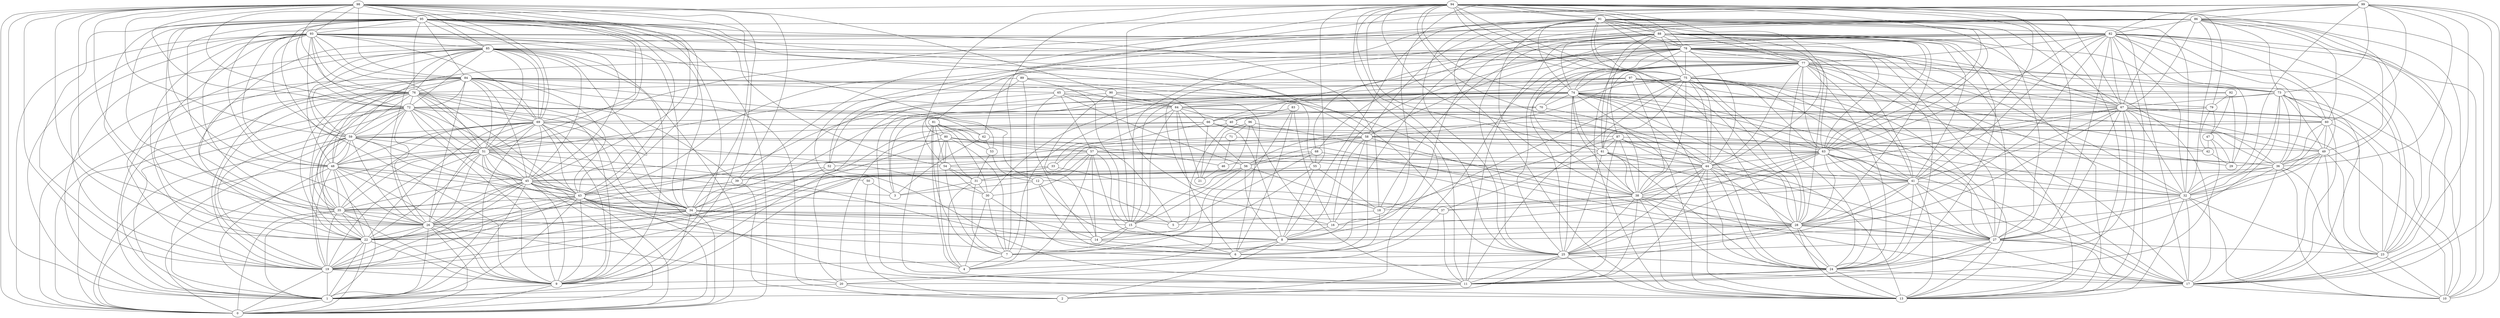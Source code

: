 digraph "sensornet-topology" {
label = "";
rankdir="BT";"0"->"1" [arrowhead = "both"] 
"0"->"9" [arrowhead = "both"] 
"0"->"19" [arrowhead = "both"] 
"0"->"22" [arrowhead = "both"] 
"0"->"26" [arrowhead = "both"] 
"0"->"34" [arrowhead = "both"] 
"0"->"35" [arrowhead = "both"] 
"0"->"43" [arrowhead = "both"] 
"0"->"45" [arrowhead = "both"] 
"0"->"48" [arrowhead = "both"] 
"0"->"51" [arrowhead = "both"] 
"0"->"59" [arrowhead = "both"] 
"0"->"69" [arrowhead = "both"] 
"0"->"72" [arrowhead = "both"] 
"0"->"76" [arrowhead = "both"] 
"0"->"84" [arrowhead = "both"] 
"0"->"85" [arrowhead = "both"] 
"0"->"93" [arrowhead = "both"] 
"0"->"95" [arrowhead = "both"] 
"0"->"98" [arrowhead = "both"] 
"1"->"9" [arrowhead = "both"] 
"1"->"19" [arrowhead = "both"] 
"1"->"20" [arrowhead = "both"] 
"1"->"22" [arrowhead = "both"] 
"1"->"25" [arrowhead = "both"] 
"1"->"26" [arrowhead = "both"] 
"1"->"34" [arrowhead = "both"] 
"1"->"35" [arrowhead = "both"] 
"1"->"43" [arrowhead = "both"] 
"1"->"45" [arrowhead = "both"] 
"1"->"48" [arrowhead = "both"] 
"1"->"59" [arrowhead = "both"] 
"1"->"69" [arrowhead = "both"] 
"1"->"72" [arrowhead = "both"] 
"1"->"76" [arrowhead = "both"] 
"1"->"84" [arrowhead = "both"] 
"1"->"85" [arrowhead = "both"] 
"1"->"93" [arrowhead = "both"] 
"1"->"95" [arrowhead = "both"] 
"1"->"98" [arrowhead = "both"] 
"2"->"8" [arrowhead = "both"] 
"2"->"11" [arrowhead = "both"] 
"2"->"39" [arrowhead = "both"] 
"2"->"50" [arrowhead = "both"] 
"2"->"84" [arrowhead = "both"] 
"2"->"89" [arrowhead = "both"] 
"3"->"12" [arrowhead = "both"] 
"3"->"31" [arrowhead = "both"] 
"3"->"50" [arrowhead = "both"] 
"3"->"51" [arrowhead = "both"] 
"3"->"62" [arrowhead = "both"] 
"3"->"79" [arrowhead = "both"] 
"3"->"92" [arrowhead = "both"] 
"4"->"7" [arrowhead = "both"] 
"4"->"30" [arrowhead = "both"] 
"4"->"31" [arrowhead = "both"] 
"4"->"45" [arrowhead = "both"] 
"4"->"57" [arrowhead = "both"] 
"4"->"80" [arrowhead = "both"] 
"4"->"81" [arrowhead = "both"] 
"4"->"83" [arrowhead = "both"] 
"4"->"89" [arrowhead = "both"] 
"5"->"18" [arrowhead = "both"] 
"5"->"45" [arrowhead = "both"] 
"5"->"54" [arrowhead = "both"] 
"5"->"68" [arrowhead = "both"] 
"5"->"80" [arrowhead = "both"] 
"6"->"8" [arrowhead = "both"] 
"6"->"12" [arrowhead = "both"] 
"6"->"14" [arrowhead = "both"] 
"6"->"15" [arrowhead = "both"] 
"6"->"18" [arrowhead = "both"] 
"6"->"30" [arrowhead = "both"] 
"6"->"58" [arrowhead = "both"] 
"6"->"64" [arrowhead = "both"] 
"6"->"65" [arrowhead = "both"] 
"6"->"78" [arrowhead = "both"] 
"6"->"83" [arrowhead = "both"] 
"7"->"8" [arrowhead = "both"] 
"7"->"15" [arrowhead = "both"] 
"7"->"30" [arrowhead = "both"] 
"7"->"31" [arrowhead = "both"] 
"7"->"54" [arrowhead = "both"] 
"7"->"55" [arrowhead = "both"] 
"7"->"58" [arrowhead = "both"] 
"7"->"73" [arrowhead = "both"] 
"7"->"80" [arrowhead = "both"] 
"7"->"81" [arrowhead = "both"] 
"7"->"94" [arrowhead = "both"] 
"8"->"12" [arrowhead = "both"] 
"8"->"16" [arrowhead = "both"] 
"8"->"28" [arrowhead = "both"] 
"8"->"36" [arrowhead = "both"] 
"8"->"43" [arrowhead = "both"] 
"8"->"55" [arrowhead = "both"] 
"8"->"56" [arrowhead = "both"] 
"8"->"57" [arrowhead = "both"] 
"8"->"66" [arrowhead = "both"] 
"8"->"78" [arrowhead = "both"] 
"8"->"86" [arrowhead = "both"] 
"8"->"91" [arrowhead = "both"] 
"8"->"99" [arrowhead = "both"] 
"9"->"19" [arrowhead = "both"] 
"9"->"22" [arrowhead = "both"] 
"9"->"26" [arrowhead = "both"] 
"9"->"28" [arrowhead = "both"] 
"9"->"35" [arrowhead = "both"] 
"9"->"43" [arrowhead = "both"] 
"9"->"45" [arrowhead = "both"] 
"9"->"48" [arrowhead = "both"] 
"9"->"51" [arrowhead = "both"] 
"9"->"69" [arrowhead = "both"] 
"9"->"71" [arrowhead = "both"] 
"9"->"72" [arrowhead = "both"] 
"9"->"76" [arrowhead = "both"] 
"9"->"80" [arrowhead = "both"] 
"9"->"85" [arrowhead = "both"] 
"9"->"93" [arrowhead = "both"] 
"9"->"95" [arrowhead = "both"] 
"9"->"98" [arrowhead = "both"] 
"10"->"17" [arrowhead = "both"] 
"10"->"23" [arrowhead = "both"] 
"10"->"32" [arrowhead = "both"] 
"10"->"36" [arrowhead = "both"] 
"10"->"49" [arrowhead = "both"] 
"10"->"66" [arrowhead = "both"] 
"10"->"67" [arrowhead = "both"] 
"10"->"73" [arrowhead = "both"] 
"10"->"82" [arrowhead = "both"] 
"10"->"86" [arrowhead = "both"] 
"10"->"99" [arrowhead = "both"] 
"11"->"24" [arrowhead = "both"] 
"11"->"25" [arrowhead = "both"] 
"11"->"27" [arrowhead = "both"] 
"11"->"37" [arrowhead = "both"] 
"11"->"38" [arrowhead = "both"] 
"11"->"44" [arrowhead = "both"] 
"11"->"47" [arrowhead = "both"] 
"11"->"52" [arrowhead = "both"] 
"11"->"74" [arrowhead = "both"] 
"11"->"75" [arrowhead = "both"] 
"11"->"81" [arrowhead = "both"] 
"11"->"87" [arrowhead = "both"] 
"11"->"88" [arrowhead = "both"] 
"11"->"94" [arrowhead = "both"] 
"11"->"96" [arrowhead = "both"] 
"12"->"49" [arrowhead = "both"] 
"12"->"53" [arrowhead = "both"] 
"12"->"72" [arrowhead = "both"] 
"13"->"17" [arrowhead = "both"] 
"13"->"20" [arrowhead = "both"] 
"13"->"24" [arrowhead = "both"] 
"13"->"25" [arrowhead = "both"] 
"13"->"27" [arrowhead = "both"] 
"13"->"28" [arrowhead = "both"] 
"13"->"32" [arrowhead = "both"] 
"13"->"38" [arrowhead = "both"] 
"13"->"41" [arrowhead = "both"] 
"13"->"43" [arrowhead = "both"] 
"13"->"44" [arrowhead = "both"] 
"13"->"67" [arrowhead = "both"] 
"13"->"74" [arrowhead = "both"] 
"13"->"75" [arrowhead = "both"] 
"13"->"77" [arrowhead = "both"] 
"13"->"78" [arrowhead = "both"] 
"13"->"82" [arrowhead = "both"] 
"13"->"87" [arrowhead = "both"] 
"13"->"88" [arrowhead = "both"] 
"13"->"91" [arrowhead = "both"] 
"13"->"94" [arrowhead = "both"] 
"14"->"15" [arrowhead = "both"] 
"14"->"34" [arrowhead = "both"] 
"14"->"40" [arrowhead = "both"] 
"14"->"43" [arrowhead = "both"] 
"14"->"56" [arrowhead = "both"] 
"14"->"57" [arrowhead = "both"] 
"14"->"65" [arrowhead = "both"] 
"14"->"90" [arrowhead = "both"] 
"15"->"34" [arrowhead = "both"] 
"15"->"56" [arrowhead = "both"] 
"15"->"57" [arrowhead = "both"] 
"15"->"64" [arrowhead = "both"] 
"15"->"82" [arrowhead = "both"] 
"15"->"89" [arrowhead = "both"] 
"15"->"90" [arrowhead = "both"] 
"15"->"96" [arrowhead = "both"] 
"15"->"97" [arrowhead = "both"] 
"16"->"33" [arrowhead = "both"] 
"16"->"34" [arrowhead = "both"] 
"16"->"58" [arrowhead = "both"] 
"16"->"63" [arrowhead = "both"] 
"16"->"75" [arrowhead = "both"] 
"16"->"83" [arrowhead = "both"] 
"16"->"86" [arrowhead = "both"] 
"17"->"23" [arrowhead = "both"] 
"17"->"24" [arrowhead = "both"] 
"17"->"27" [arrowhead = "both"] 
"17"->"28" [arrowhead = "both"] 
"17"->"32" [arrowhead = "both"] 
"17"->"35" [arrowhead = "both"] 
"17"->"36" [arrowhead = "both"] 
"17"->"38" [arrowhead = "both"] 
"17"->"41" [arrowhead = "both"] 
"17"->"49" [arrowhead = "both"] 
"17"->"60" [arrowhead = "both"] 
"17"->"63" [arrowhead = "both"] 
"17"->"73" [arrowhead = "both"] 
"17"->"74" [arrowhead = "both"] 
"17"->"77" [arrowhead = "both"] 
"17"->"78" [arrowhead = "both"] 
"17"->"82" [arrowhead = "both"] 
"17"->"86" [arrowhead = "both"] 
"17"->"91" [arrowhead = "both"] 
"17"->"99" [arrowhead = "both"] 
"18"->"38" [arrowhead = "both"] 
"18"->"55" [arrowhead = "both"] 
"18"->"56" [arrowhead = "both"] 
"18"->"82" [arrowhead = "both"] 
"18"->"87" [arrowhead = "both"] 
"18"->"95" [arrowhead = "both"] 
"19"->"22" [arrowhead = "both"] 
"19"->"25" [arrowhead = "both"] 
"19"->"26" [arrowhead = "both"] 
"19"->"34" [arrowhead = "both"] 
"19"->"35" [arrowhead = "both"] 
"19"->"36" [arrowhead = "both"] 
"19"->"43" [arrowhead = "both"] 
"19"->"45" [arrowhead = "both"] 
"19"->"48" [arrowhead = "both"] 
"19"->"51" [arrowhead = "both"] 
"19"->"52" [arrowhead = "both"] 
"19"->"59" [arrowhead = "both"] 
"19"->"72" [arrowhead = "both"] 
"19"->"76" [arrowhead = "both"] 
"19"->"84" [arrowhead = "both"] 
"19"->"85" [arrowhead = "both"] 
"19"->"93" [arrowhead = "both"] 
"19"->"95" [arrowhead = "both"] 
"19"->"98" [arrowhead = "both"] 
"20"->"24" [arrowhead = "both"] 
"20"->"26" [arrowhead = "both"] 
"20"->"37" [arrowhead = "both"] 
"20"->"40" [arrowhead = "both"] 
"20"->"90" [arrowhead = "both"] 
"21"->"46" [arrowhead = "both"] 
"21"->"64" [arrowhead = "both"] 
"21"->"66" [arrowhead = "both"] 
"21"->"96" [arrowhead = "both"] 
"22"->"26" [arrowhead = "both"] 
"22"->"28" [arrowhead = "both"] 
"22"->"34" [arrowhead = "both"] 
"22"->"35" [arrowhead = "both"] 
"22"->"43" [arrowhead = "both"] 
"22"->"44" [arrowhead = "both"] 
"22"->"45" [arrowhead = "both"] 
"22"->"48" [arrowhead = "both"] 
"22"->"51" [arrowhead = "both"] 
"22"->"59" [arrowhead = "both"] 
"22"->"69" [arrowhead = "both"] 
"22"->"74" [arrowhead = "both"] 
"22"->"76" [arrowhead = "both"] 
"22"->"84" [arrowhead = "both"] 
"22"->"85" [arrowhead = "both"] 
"22"->"93" [arrowhead = "both"] 
"22"->"95" [arrowhead = "both"] 
"22"->"98" [arrowhead = "both"] 
"23"->"27" [arrowhead = "both"] 
"23"->"32" [arrowhead = "both"] 
"23"->"36" [arrowhead = "both"] 
"23"->"49" [arrowhead = "both"] 
"23"->"60" [arrowhead = "both"] 
"23"->"67" [arrowhead = "both"] 
"23"->"77" [arrowhead = "both"] 
"23"->"82" [arrowhead = "both"] 
"23"->"86" [arrowhead = "both"] 
"23"->"89" [arrowhead = "both"] 
"23"->"99" [arrowhead = "both"] 
"24"->"25" [arrowhead = "both"] 
"24"->"27" [arrowhead = "both"] 
"24"->"28" [arrowhead = "both"] 
"24"->"38" [arrowhead = "both"] 
"24"->"41" [arrowhead = "both"] 
"24"->"44" [arrowhead = "both"] 
"24"->"61" [arrowhead = "both"] 
"24"->"63" [arrowhead = "both"] 
"24"->"67" [arrowhead = "both"] 
"24"->"70" [arrowhead = "both"] 
"24"->"75" [arrowhead = "both"] 
"24"->"77" [arrowhead = "both"] 
"24"->"78" [arrowhead = "both"] 
"24"->"88" [arrowhead = "both"] 
"24"->"91" [arrowhead = "both"] 
"24"->"94" [arrowhead = "both"] 
"25"->"27" [arrowhead = "both"] 
"25"->"28" [arrowhead = "both"] 
"25"->"38" [arrowhead = "both"] 
"25"->"41" [arrowhead = "both"] 
"25"->"44" [arrowhead = "both"] 
"25"->"51" [arrowhead = "both"] 
"25"->"61" [arrowhead = "both"] 
"25"->"63" [arrowhead = "both"] 
"25"->"74" [arrowhead = "both"] 
"25"->"77" [arrowhead = "both"] 
"25"->"78" [arrowhead = "both"] 
"25"->"88" [arrowhead = "both"] 
"25"->"91" [arrowhead = "both"] 
"25"->"94" [arrowhead = "both"] 
"25"->"95" [arrowhead = "both"] 
"26"->"33" [arrowhead = "both"] 
"26"->"34" [arrowhead = "both"] 
"26"->"35" [arrowhead = "both"] 
"26"->"39" [arrowhead = "both"] 
"26"->"43" [arrowhead = "both"] 
"26"->"45" [arrowhead = "both"] 
"26"->"48" [arrowhead = "both"] 
"26"->"51" [arrowhead = "both"] 
"26"->"59" [arrowhead = "both"] 
"26"->"69" [arrowhead = "both"] 
"26"->"72" [arrowhead = "both"] 
"26"->"84" [arrowhead = "both"] 
"26"->"85" [arrowhead = "both"] 
"26"->"88" [arrowhead = "both"] 
"26"->"93" [arrowhead = "both"] 
"26"->"95" [arrowhead = "both"] 
"26"->"98" [arrowhead = "both"] 
"27"->"28" [arrowhead = "both"] 
"27"->"32" [arrowhead = "both"] 
"27"->"41" [arrowhead = "both"] 
"27"->"44" [arrowhead = "both"] 
"27"->"51" [arrowhead = "both"] 
"27"->"61" [arrowhead = "both"] 
"27"->"63" [arrowhead = "both"] 
"27"->"67" [arrowhead = "both"] 
"27"->"73" [arrowhead = "both"] 
"27"->"74" [arrowhead = "both"] 
"27"->"75" [arrowhead = "both"] 
"27"->"78" [arrowhead = "both"] 
"27"->"82" [arrowhead = "both"] 
"27"->"91" [arrowhead = "both"] 
"27"->"93" [arrowhead = "both"] 
"27"->"94" [arrowhead = "both"] 
"28"->"32" [arrowhead = "both"] 
"28"->"34" [arrowhead = "both"] 
"28"->"38" [arrowhead = "both"] 
"28"->"41" [arrowhead = "both"] 
"28"->"44" [arrowhead = "both"] 
"28"->"58" [arrowhead = "both"] 
"28"->"59" [arrowhead = "both"] 
"28"->"63" [arrowhead = "both"] 
"28"->"67" [arrowhead = "both"] 
"28"->"74" [arrowhead = "both"] 
"28"->"75" [arrowhead = "both"] 
"28"->"77" [arrowhead = "both"] 
"28"->"82" [arrowhead = "both"] 
"28"->"88" [arrowhead = "both"] 
"28"->"91" [arrowhead = "both"] 
"28"->"94" [arrowhead = "both"] 
"29"->"42" [arrowhead = "both"] 
"29"->"47" [arrowhead = "both"] 
"29"->"82" [arrowhead = "both"] 
"29"->"92" [arrowhead = "both"] 
"29"->"94" [arrowhead = "both"] 
"29"->"97" [arrowhead = "both"] 
"30"->"31" [arrowhead = "both"] 
"30"->"54" [arrowhead = "both"] 
"30"->"57" [arrowhead = "both"] 
"30"->"59" [arrowhead = "both"] 
"30"->"74" [arrowhead = "both"] 
"30"->"81" [arrowhead = "both"] 
"31"->"33" [arrowhead = "both"] 
"31"->"53" [arrowhead = "both"] 
"31"->"54" [arrowhead = "both"] 
"31"->"57" [arrowhead = "both"] 
"31"->"80" [arrowhead = "both"] 
"32"->"36" [arrowhead = "both"] 
"32"->"40" [arrowhead = "both"] 
"32"->"41" [arrowhead = "both"] 
"32"->"49" [arrowhead = "both"] 
"32"->"60" [arrowhead = "both"] 
"32"->"63" [arrowhead = "both"] 
"32"->"67" [arrowhead = "both"] 
"32"->"73" [arrowhead = "both"] 
"32"->"77" [arrowhead = "both"] 
"32"->"78" [arrowhead = "both"] 
"32"->"86" [arrowhead = "both"] 
"32"->"88" [arrowhead = "both"] 
"32"->"91" [arrowhead = "both"] 
"32"->"99" [arrowhead = "both"] 
"33"->"64" [arrowhead = "both"] 
"33"->"66" [arrowhead = "both"] 
"34"->"43" [arrowhead = "both"] 
"34"->"45" [arrowhead = "both"] 
"34"->"48" [arrowhead = "both"] 
"34"->"51" [arrowhead = "both"] 
"34"->"64" [arrowhead = "both"] 
"34"->"65" [arrowhead = "both"] 
"34"->"66" [arrowhead = "both"] 
"34"->"69" [arrowhead = "both"] 
"34"->"72" [arrowhead = "both"] 
"34"->"76" [arrowhead = "both"] 
"34"->"93" [arrowhead = "both"] 
"34"->"95" [arrowhead = "both"] 
"34"->"98" [arrowhead = "both"] 
"35"->"41" [arrowhead = "both"] 
"35"->"43" [arrowhead = "both"] 
"35"->"45" [arrowhead = "both"] 
"35"->"48" [arrowhead = "both"] 
"35"->"51" [arrowhead = "both"] 
"35"->"59" [arrowhead = "both"] 
"35"->"68" [arrowhead = "both"] 
"35"->"69" [arrowhead = "both"] 
"35"->"72" [arrowhead = "both"] 
"35"->"76" [arrowhead = "both"] 
"35"->"93" [arrowhead = "both"] 
"35"->"95" [arrowhead = "both"] 
"35"->"98" [arrowhead = "both"] 
"36"->"49" [arrowhead = "both"] 
"36"->"58" [arrowhead = "both"] 
"36"->"60" [arrowhead = "both"] 
"36"->"67" [arrowhead = "both"] 
"36"->"69" [arrowhead = "both"] 
"36"->"73" [arrowhead = "both"] 
"36"->"82" [arrowhead = "both"] 
"36"->"87" [arrowhead = "both"] 
"36"->"99" [arrowhead = "both"] 
"37"->"38" [arrowhead = "both"] 
"37"->"44" [arrowhead = "both"] 
"37"->"61" [arrowhead = "both"] 
"37"->"88" [arrowhead = "both"] 
"37"->"94" [arrowhead = "both"] 
"38"->"41" [arrowhead = "both"] 
"38"->"44" [arrowhead = "both"] 
"38"->"61" [arrowhead = "both"] 
"38"->"63" [arrowhead = "both"] 
"38"->"67" [arrowhead = "both"] 
"38"->"68" [arrowhead = "both"] 
"38"->"74" [arrowhead = "both"] 
"38"->"75" [arrowhead = "both"] 
"38"->"78" [arrowhead = "both"] 
"38"->"87" [arrowhead = "both"] 
"38"->"91" [arrowhead = "both"] 
"38"->"94" [arrowhead = "both"] 
"38"->"96" [arrowhead = "both"] 
"38"->"97" [arrowhead = "both"] 
"39"->"52" [arrowhead = "both"] 
"39"->"76" [arrowhead = "both"] 
"39"->"98" [arrowhead = "both"] 
"39"->"99" [arrowhead = "both"] 
"40"->"64" [arrowhead = "both"] 
"40"->"70" [arrowhead = "both"] 
"40"->"74" [arrowhead = "both"] 
"41"->"44" [arrowhead = "both"] 
"41"->"57" [arrowhead = "both"] 
"41"->"63" [arrowhead = "both"] 
"41"->"67" [arrowhead = "both"] 
"41"->"74" [arrowhead = "both"] 
"41"->"75" [arrowhead = "both"] 
"41"->"77" [arrowhead = "both"] 
"41"->"78" [arrowhead = "both"] 
"41"->"82" [arrowhead = "both"] 
"41"->"88" [arrowhead = "both"] 
"41"->"94" [arrowhead = "both"] 
"42"->"47" [arrowhead = "both"] 
"42"->"58" [arrowhead = "both"] 
"42"->"79" [arrowhead = "both"] 
"42"->"97" [arrowhead = "both"] 
"43"->"45" [arrowhead = "both"] 
"43"->"48" [arrowhead = "both"] 
"43"->"51" [arrowhead = "both"] 
"43"->"58" [arrowhead = "both"] 
"43"->"59" [arrowhead = "both"] 
"43"->"63" [arrowhead = "both"] 
"43"->"69" [arrowhead = "both"] 
"43"->"72" [arrowhead = "both"] 
"43"->"76" [arrowhead = "both"] 
"43"->"84" [arrowhead = "both"] 
"43"->"85" [arrowhead = "both"] 
"43"->"86" [arrowhead = "both"] 
"43"->"95" [arrowhead = "both"] 
"43"->"98" [arrowhead = "both"] 
"44"->"57" [arrowhead = "both"] 
"44"->"61" [arrowhead = "both"] 
"44"->"63" [arrowhead = "both"] 
"44"->"72" [arrowhead = "both"] 
"44"->"74" [arrowhead = "both"] 
"44"->"75" [arrowhead = "both"] 
"44"->"77" [arrowhead = "both"] 
"44"->"78" [arrowhead = "both"] 
"44"->"87" [arrowhead = "both"] 
"44"->"88" [arrowhead = "both"] 
"44"->"91" [arrowhead = "both"] 
"45"->"48" [arrowhead = "both"] 
"45"->"51" [arrowhead = "both"] 
"45"->"54" [arrowhead = "both"] 
"45"->"55" [arrowhead = "both"] 
"45"->"56" [arrowhead = "both"] 
"45"->"59" [arrowhead = "both"] 
"45"->"69" [arrowhead = "both"] 
"45"->"72" [arrowhead = "both"] 
"45"->"76" [arrowhead = "both"] 
"45"->"84" [arrowhead = "both"] 
"45"->"85" [arrowhead = "both"] 
"45"->"93" [arrowhead = "both"] 
"45"->"98" [arrowhead = "both"] 
"46"->"59" [arrowhead = "both"] 
"46"->"63" [arrowhead = "both"] 
"46"->"71" [arrowhead = "both"] 
"47"->"79" [arrowhead = "both"] 
"47"->"92" [arrowhead = "both"] 
"48"->"51" [arrowhead = "both"] 
"48"->"59" [arrowhead = "both"] 
"48"->"66" [arrowhead = "both"] 
"48"->"69" [arrowhead = "both"] 
"48"->"72" [arrowhead = "both"] 
"48"->"76" [arrowhead = "both"] 
"48"->"84" [arrowhead = "both"] 
"48"->"85" [arrowhead = "both"] 
"48"->"86" [arrowhead = "both"] 
"48"->"93" [arrowhead = "both"] 
"48"->"95" [arrowhead = "both"] 
"49"->"60" [arrowhead = "both"] 
"49"->"62" [arrowhead = "both"] 
"49"->"64" [arrowhead = "both"] 
"49"->"67" [arrowhead = "both"] 
"49"->"73" [arrowhead = "both"] 
"49"->"82" [arrowhead = "both"] 
"49"->"86" [arrowhead = "both"] 
"50"->"91" [arrowhead = "both"] 
"51"->"59" [arrowhead = "both"] 
"51"->"69" [arrowhead = "both"] 
"51"->"72" [arrowhead = "both"] 
"51"->"75" [arrowhead = "both"] 
"51"->"76" [arrowhead = "both"] 
"51"->"84" [arrowhead = "both"] 
"51"->"85" [arrowhead = "both"] 
"51"->"93" [arrowhead = "both"] 
"51"->"95" [arrowhead = "both"] 
"51"->"98" [arrowhead = "both"] 
"52"->"61" [arrowhead = "both"] 
"52"->"82" [arrowhead = "both"] 
"52"->"89" [arrowhead = "both"] 
"53"->"62" [arrowhead = "both"] 
"53"->"81" [arrowhead = "both"] 
"53"->"85" [arrowhead = "both"] 
"54"->"57" [arrowhead = "both"] 
"54"->"74" [arrowhead = "both"] 
"54"->"80" [arrowhead = "both"] 
"54"->"81" [arrowhead = "both"] 
"54"->"95" [arrowhead = "both"] 
"55"->"68" [arrowhead = "both"] 
"55"->"94" [arrowhead = "both"] 
"55"->"95" [arrowhead = "both"] 
"56"->"58" [arrowhead = "both"] 
"56"->"64" [arrowhead = "both"] 
"56"->"65" [arrowhead = "both"] 
"56"->"67" [arrowhead = "both"] 
"56"->"68" [arrowhead = "both"] 
"57"->"58" [arrowhead = "both"] 
"57"->"65" [arrowhead = "both"] 
"57"->"80" [arrowhead = "both"] 
"57"->"81" [arrowhead = "both"] 
"58"->"60" [arrowhead = "both"] 
"58"->"66" [arrowhead = "both"] 
"58"->"78" [arrowhead = "both"] 
"58"->"86" [arrowhead = "both"] 
"58"->"93" [arrowhead = "both"] 
"58"->"97" [arrowhead = "both"] 
"59"->"69" [arrowhead = "both"] 
"59"->"72" [arrowhead = "both"] 
"59"->"76" [arrowhead = "both"] 
"59"->"78" [arrowhead = "both"] 
"59"->"85" [arrowhead = "both"] 
"59"->"93" [arrowhead = "both"] 
"59"->"95" [arrowhead = "both"] 
"59"->"98" [arrowhead = "both"] 
"60"->"64" [arrowhead = "both"] 
"60"->"67" [arrowhead = "both"] 
"60"->"73" [arrowhead = "both"] 
"60"->"82" [arrowhead = "both"] 
"60"->"86" [arrowhead = "both"] 
"60"->"99" [arrowhead = "both"] 
"61"->"74" [arrowhead = "both"] 
"61"->"75" [arrowhead = "both"] 
"61"->"77" [arrowhead = "both"] 
"61"->"87" [arrowhead = "both"] 
"61"->"88" [arrowhead = "both"] 
"61"->"94" [arrowhead = "both"] 
"62"->"81" [arrowhead = "both"] 
"62"->"84" [arrowhead = "both"] 
"62"->"99" [arrowhead = "both"] 
"63"->"67" [arrowhead = "both"] 
"63"->"71" [arrowhead = "both"] 
"63"->"74" [arrowhead = "both"] 
"63"->"75" [arrowhead = "both"] 
"63"->"77" [arrowhead = "both"] 
"63"->"78" [arrowhead = "both"] 
"63"->"82" [arrowhead = "both"] 
"63"->"88" [arrowhead = "both"] 
"63"->"91" [arrowhead = "both"] 
"63"->"93" [arrowhead = "both"] 
"63"->"94" [arrowhead = "both"] 
"64"->"65" [arrowhead = "both"] 
"64"->"74" [arrowhead = "both"] 
"64"->"75" [arrowhead = "both"] 
"64"->"84" [arrowhead = "both"] 
"64"->"90" [arrowhead = "both"] 
"65"->"84" [arrowhead = "both"] 
"65"->"97" [arrowhead = "both"] 
"66"->"78" [arrowhead = "both"] 
"66"->"83" [arrowhead = "both"] 
"66"->"84" [arrowhead = "both"] 
"67"->"73" [arrowhead = "both"] 
"67"->"74" [arrowhead = "both"] 
"67"->"77" [arrowhead = "both"] 
"67"->"78" [arrowhead = "both"] 
"67"->"82" [arrowhead = "both"] 
"67"->"86" [arrowhead = "both"] 
"67"->"88" [arrowhead = "both"] 
"67"->"91" [arrowhead = "both"] 
"67"->"94" [arrowhead = "both"] 
"67"->"99" [arrowhead = "both"] 
"68"->"82" [arrowhead = "both"] 
"68"->"88" [arrowhead = "both"] 
"69"->"72" [arrowhead = "both"] 
"69"->"76" [arrowhead = "both"] 
"69"->"79" [arrowhead = "both"] 
"69"->"84" [arrowhead = "both"] 
"69"->"85" [arrowhead = "both"] 
"69"->"86" [arrowhead = "both"] 
"69"->"93" [arrowhead = "both"] 
"69"->"95" [arrowhead = "both"] 
"69"->"98" [arrowhead = "both"] 
"70"->"74" [arrowhead = "both"] 
"70"->"77" [arrowhead = "both"] 
"70"->"90" [arrowhead = "both"] 
"71"->"96" [arrowhead = "both"] 
"72"->"76" [arrowhead = "both"] 
"72"->"84" [arrowhead = "both"] 
"72"->"85" [arrowhead = "both"] 
"72"->"93" [arrowhead = "both"] 
"72"->"94" [arrowhead = "both"] 
"72"->"95" [arrowhead = "both"] 
"72"->"98" [arrowhead = "both"] 
"73"->"77" [arrowhead = "both"] 
"73"->"82" [arrowhead = "both"] 
"73"->"85" [arrowhead = "both"] 
"73"->"86" [arrowhead = "both"] 
"73"->"99" [arrowhead = "both"] 
"74"->"75" [arrowhead = "both"] 
"74"->"77" [arrowhead = "both"] 
"74"->"78" [arrowhead = "both"] 
"74"->"88" [arrowhead = "both"] 
"74"->"91" [arrowhead = "both"] 
"74"->"94" [arrowhead = "both"] 
"75"->"77" [arrowhead = "both"] 
"75"->"78" [arrowhead = "both"] 
"75"->"88" [arrowhead = "both"] 
"75"->"91" [arrowhead = "both"] 
"75"->"94" [arrowhead = "both"] 
"76"->"84" [arrowhead = "both"] 
"76"->"85" [arrowhead = "both"] 
"76"->"89" [arrowhead = "both"] 
"76"->"93" [arrowhead = "both"] 
"76"->"95" [arrowhead = "both"] 
"76"->"98" [arrowhead = "both"] 
"77"->"78" [arrowhead = "both"] 
"77"->"82" [arrowhead = "both"] 
"77"->"85" [arrowhead = "both"] 
"77"->"91" [arrowhead = "both"] 
"77"->"93" [arrowhead = "both"] 
"77"->"94" [arrowhead = "both"] 
"78"->"82" [arrowhead = "both"] 
"78"->"88" [arrowhead = "both"] 
"78"->"91" [arrowhead = "both"] 
"78"->"94" [arrowhead = "both"] 
"79"->"92" [arrowhead = "both"] 
"79"->"94" [arrowhead = "both"] 
"79"->"97" [arrowhead = "both"] 
"80"->"81" [arrowhead = "both"] 
"80"->"94" [arrowhead = "both"] 
"81"->"91" [arrowhead = "both"] 
"82"->"86" [arrowhead = "both"] 
"82"->"91" [arrowhead = "both"] 
"82"->"99" [arrowhead = "both"] 
"84"->"93" [arrowhead = "both"] 
"84"->"95" [arrowhead = "both"] 
"84"->"98" [arrowhead = "both"] 
"85"->"93" [arrowhead = "both"] 
"85"->"95" [arrowhead = "both"] 
"85"->"98" [arrowhead = "both"] 
"86"->"99" [arrowhead = "both"] 
"87"->"88" [arrowhead = "both"] 
"87"->"94" [arrowhead = "both"] 
"88"->"91" [arrowhead = "both"] 
"88"->"94" [arrowhead = "both"] 
"90"->"97" [arrowhead = "both"] 
"90"->"98" [arrowhead = "both"] 
"91"->"94" [arrowhead = "both"] 
"92"->"97" [arrowhead = "both"] 
"93"->"95" [arrowhead = "both"] 
"93"->"98" [arrowhead = "both"] 
"95"->"98" [arrowhead = "both"] 
}